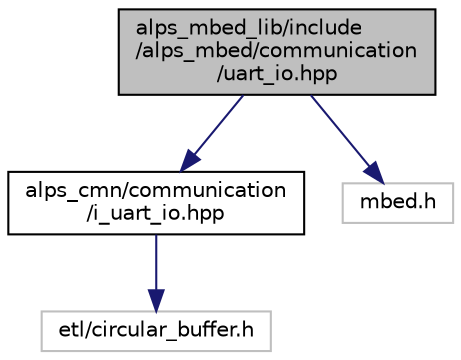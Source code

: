 digraph "alps_mbed_lib/include/alps_mbed/communication/uart_io.hpp"
{
 // LATEX_PDF_SIZE
  edge [fontname="Helvetica",fontsize="10",labelfontname="Helvetica",labelfontsize="10"];
  node [fontname="Helvetica",fontsize="10",shape=record];
  Node1 [label="alps_mbed_lib/include\l/alps_mbed/communication\l/uart_io.hpp",height=0.2,width=0.4,color="black", fillcolor="grey75", style="filled", fontcolor="black",tooltip="mbedのUart通信IOライブラリ"];
  Node1 -> Node2 [color="midnightblue",fontsize="10",style="solid",fontname="Helvetica"];
  Node2 [label="alps_cmn/communication\l/i_uart_io.hpp",height=0.2,width=0.4,color="black", fillcolor="white", style="filled",URL="$i__uart__io_8hpp.html",tooltip=" "];
  Node2 -> Node3 [color="midnightblue",fontsize="10",style="solid",fontname="Helvetica"];
  Node3 [label="etl/circular_buffer.h",height=0.2,width=0.4,color="grey75", fillcolor="white", style="filled",tooltip=" "];
  Node1 -> Node4 [color="midnightblue",fontsize="10",style="solid",fontname="Helvetica"];
  Node4 [label="mbed.h",height=0.2,width=0.4,color="grey75", fillcolor="white", style="filled",tooltip=" "];
}
